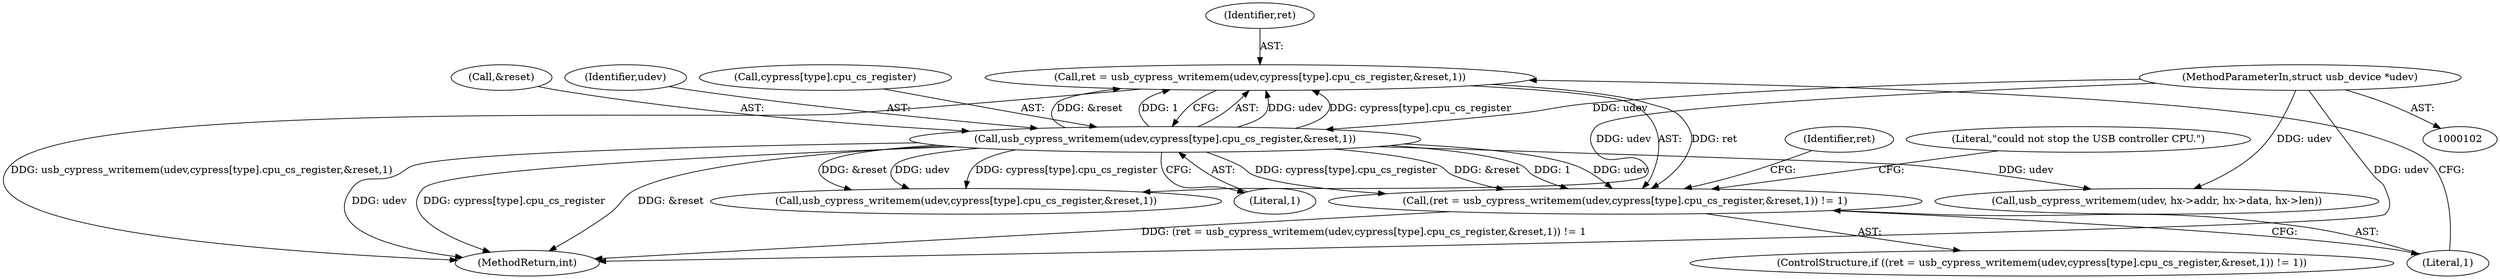 digraph "1_linux_67b0503db9c29b04eadfeede6bebbfe5ddad94ef@API" {
"1000132" [label="(Call,ret = usb_cypress_writemem(udev,cypress[type].cpu_cs_register,&reset,1))"];
"1000134" [label="(Call,usb_cypress_writemem(udev,cypress[type].cpu_cs_register,&reset,1))"];
"1000103" [label="(MethodParameterIn,struct usb_device *udev)"];
"1000131" [label="(Call,(ret = usb_cypress_writemem(udev,cypress[type].cpu_cs_register,&reset,1)) != 1)"];
"1000150" [label="(Identifier,ret)"];
"1000143" [label="(Literal,1)"];
"1000134" [label="(Call,usb_cypress_writemem(udev,cypress[type].cpu_cs_register,&reset,1))"];
"1000252" [label="(MethodReturn,int)"];
"1000136" [label="(Call,cypress[type].cpu_cs_register)"];
"1000131" [label="(Call,(ret = usb_cypress_writemem(udev,cypress[type].cpu_cs_register,&reset,1)) != 1)"];
"1000141" [label="(Call,&reset)"];
"1000171" [label="(Call,usb_cypress_writemem(udev, hx->addr, hx->data, hx->len))"];
"1000132" [label="(Call,ret = usb_cypress_writemem(udev,cypress[type].cpu_cs_register,&reset,1))"];
"1000225" [label="(Call,usb_cypress_writemem(udev,cypress[type].cpu_cs_register,&reset,1))"];
"1000103" [label="(MethodParameterIn,struct usb_device *udev)"];
"1000146" [label="(Literal,\"could not stop the USB controller CPU.\")"];
"1000135" [label="(Identifier,udev)"];
"1000133" [label="(Identifier,ret)"];
"1000144" [label="(Literal,1)"];
"1000130" [label="(ControlStructure,if ((ret = usb_cypress_writemem(udev,cypress[type].cpu_cs_register,&reset,1)) != 1))"];
"1000132" -> "1000131"  [label="AST: "];
"1000132" -> "1000134"  [label="CFG: "];
"1000133" -> "1000132"  [label="AST: "];
"1000134" -> "1000132"  [label="AST: "];
"1000144" -> "1000132"  [label="CFG: "];
"1000132" -> "1000252"  [label="DDG: usb_cypress_writemem(udev,cypress[type].cpu_cs_register,&reset,1)"];
"1000132" -> "1000131"  [label="DDG: ret"];
"1000134" -> "1000132"  [label="DDG: udev"];
"1000134" -> "1000132"  [label="DDG: cypress[type].cpu_cs_register"];
"1000134" -> "1000132"  [label="DDG: &reset"];
"1000134" -> "1000132"  [label="DDG: 1"];
"1000134" -> "1000143"  [label="CFG: "];
"1000135" -> "1000134"  [label="AST: "];
"1000136" -> "1000134"  [label="AST: "];
"1000141" -> "1000134"  [label="AST: "];
"1000143" -> "1000134"  [label="AST: "];
"1000134" -> "1000252"  [label="DDG: &reset"];
"1000134" -> "1000252"  [label="DDG: udev"];
"1000134" -> "1000252"  [label="DDG: cypress[type].cpu_cs_register"];
"1000134" -> "1000131"  [label="DDG: udev"];
"1000134" -> "1000131"  [label="DDG: cypress[type].cpu_cs_register"];
"1000134" -> "1000131"  [label="DDG: &reset"];
"1000134" -> "1000131"  [label="DDG: 1"];
"1000103" -> "1000134"  [label="DDG: udev"];
"1000134" -> "1000171"  [label="DDG: udev"];
"1000134" -> "1000225"  [label="DDG: udev"];
"1000134" -> "1000225"  [label="DDG: cypress[type].cpu_cs_register"];
"1000134" -> "1000225"  [label="DDG: &reset"];
"1000103" -> "1000102"  [label="AST: "];
"1000103" -> "1000252"  [label="DDG: udev"];
"1000103" -> "1000171"  [label="DDG: udev"];
"1000103" -> "1000225"  [label="DDG: udev"];
"1000131" -> "1000130"  [label="AST: "];
"1000131" -> "1000144"  [label="CFG: "];
"1000144" -> "1000131"  [label="AST: "];
"1000146" -> "1000131"  [label="CFG: "];
"1000150" -> "1000131"  [label="CFG: "];
"1000131" -> "1000252"  [label="DDG: (ret = usb_cypress_writemem(udev,cypress[type].cpu_cs_register,&reset,1)) != 1"];
}
